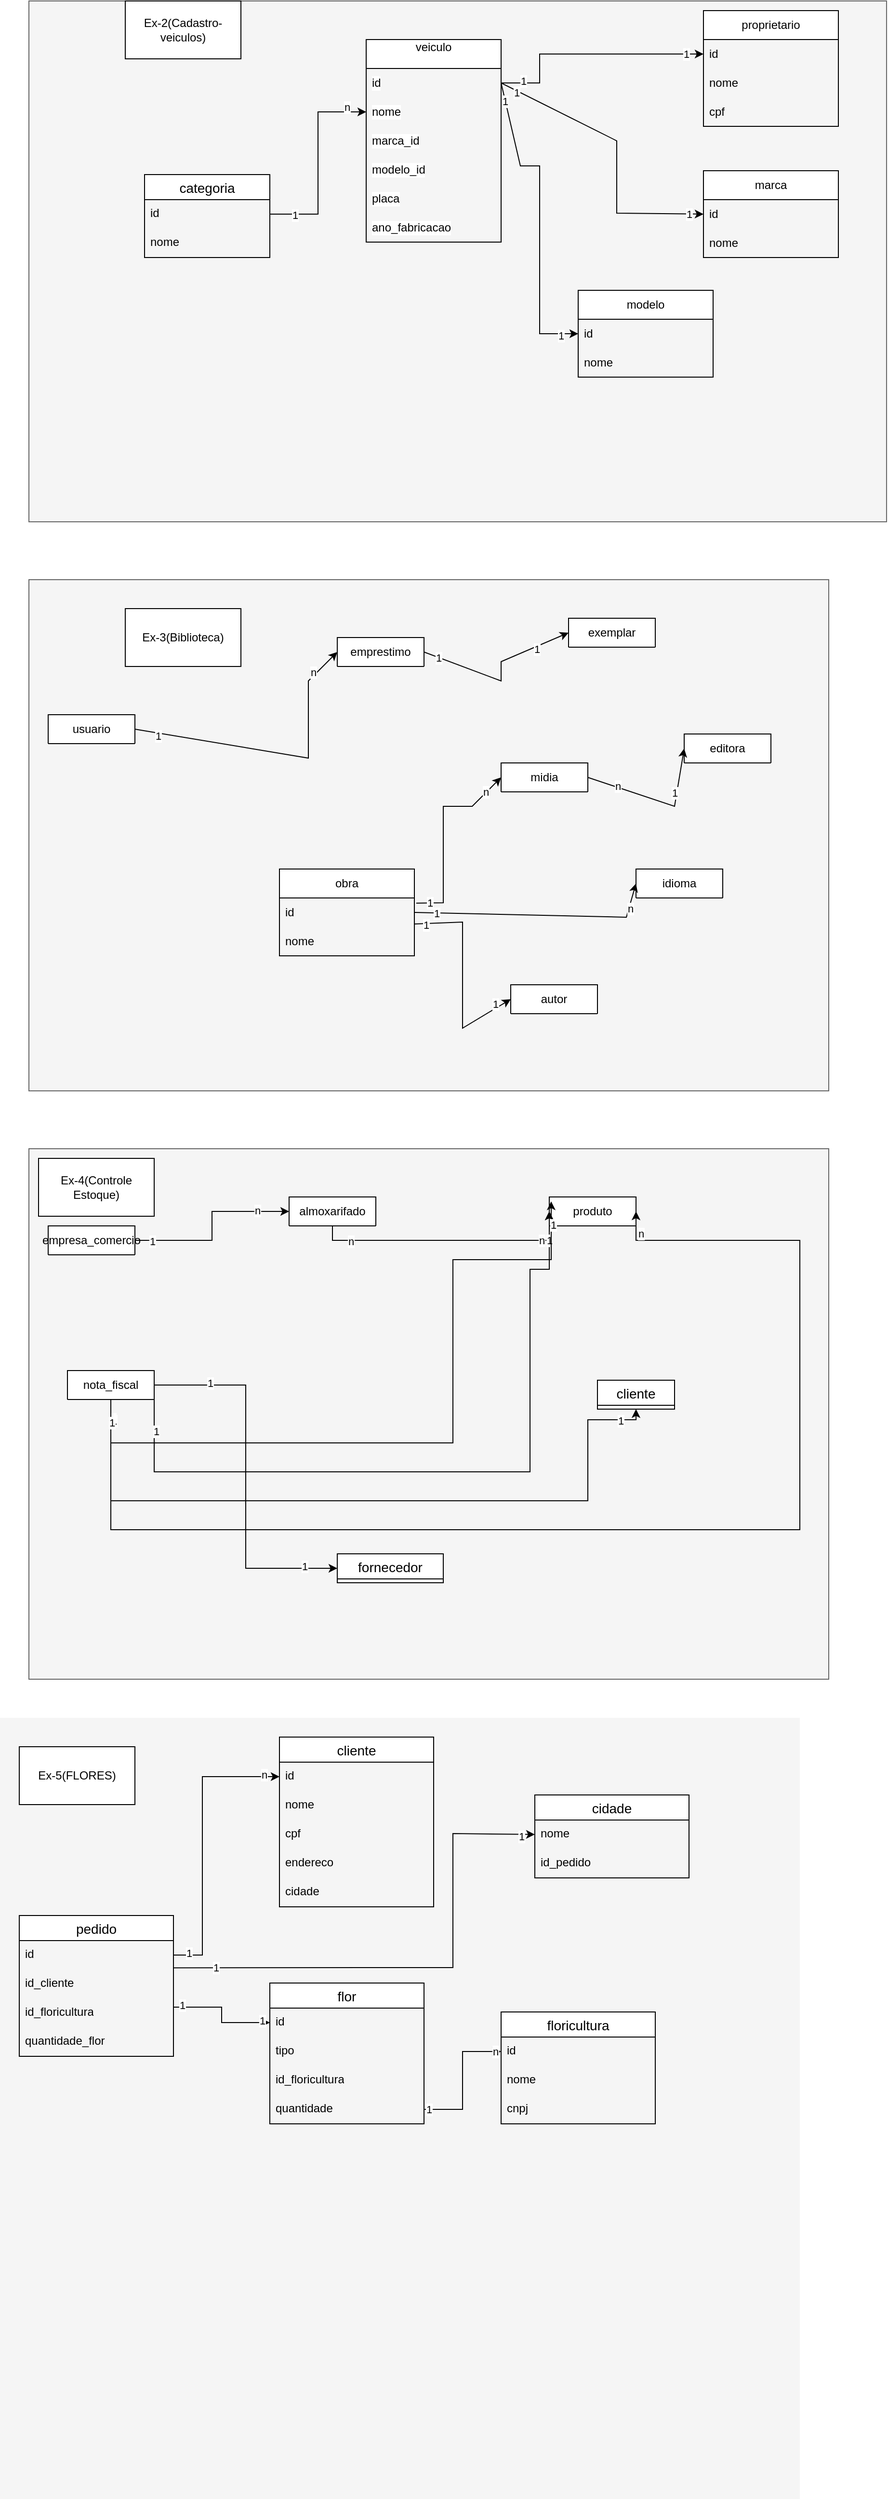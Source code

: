 <mxfile version="27.0.1">
  <diagram name="Página-1" id="_lAP68Dz9iwcbvkHMy-g">
    <mxGraphModel dx="1428" dy="556" grid="1" gridSize="10" guides="1" tooltips="1" connect="1" arrows="1" fold="1" page="0" pageScale="1" pageWidth="827" pageHeight="1169" math="0" shadow="0">
      <root>
        <mxCell id="0" />
        <mxCell id="1" parent="0" />
        <mxCell id="G7Bpa-2UbpX63X4hn4ga-27" value="" style="rounded=0;whiteSpace=wrap;html=1;fillColor=#f5f5f5;strokeColor=#666666;fontColor=#333333;" parent="1" vertex="1">
          <mxGeometry x="-50" y="620" width="830" height="530" as="geometry" />
        </mxCell>
        <mxCell id="G7Bpa-2UbpX63X4hn4ga-25" value="" style="rounded=0;whiteSpace=wrap;html=1;fillColor=#f5f5f5;strokeColor=#666666;fontColor=#333333;" parent="1" vertex="1">
          <mxGeometry x="-50" y="20" width="890" height="540" as="geometry" />
        </mxCell>
        <mxCell id="IacVwfHOCZXp0VKQCrp--6" value="marca" style="swimlane;fontStyle=0;childLayout=stackLayout;horizontal=1;startSize=30;horizontalStack=0;resizeParent=1;resizeParentMax=0;resizeLast=0;collapsible=1;marginBottom=0;whiteSpace=wrap;html=1;" parent="1" vertex="1">
          <mxGeometry x="650" y="196" width="140" height="90" as="geometry">
            <mxRectangle x="110" y="80" width="80" height="30" as="alternateBounds" />
          </mxGeometry>
        </mxCell>
        <mxCell id="IacVwfHOCZXp0VKQCrp--10" value="id" style="text;strokeColor=none;fillColor=none;align=left;verticalAlign=middle;spacingLeft=4;spacingRight=4;overflow=hidden;points=[[0,0.5],[1,0.5]];portConstraint=eastwest;rotatable=0;whiteSpace=wrap;html=1;" parent="IacVwfHOCZXp0VKQCrp--6" vertex="1">
          <mxGeometry y="30" width="140" height="30" as="geometry" />
        </mxCell>
        <mxCell id="IacVwfHOCZXp0VKQCrp--12" value="nome" style="text;strokeColor=none;fillColor=none;align=left;verticalAlign=middle;spacingLeft=4;spacingRight=4;overflow=hidden;points=[[0,0.5],[1,0.5]];portConstraint=eastwest;rotatable=0;whiteSpace=wrap;html=1;" parent="IacVwfHOCZXp0VKQCrp--6" vertex="1">
          <mxGeometry y="60" width="140" height="30" as="geometry" />
        </mxCell>
        <mxCell id="IacVwfHOCZXp0VKQCrp--13" value="proprietario" style="swimlane;fontStyle=0;childLayout=stackLayout;horizontal=1;startSize=30;horizontalStack=0;resizeParent=1;resizeParentMax=0;resizeLast=0;collapsible=1;marginBottom=0;whiteSpace=wrap;html=1;" parent="1" vertex="1">
          <mxGeometry x="650" y="30" width="140" height="120" as="geometry">
            <mxRectangle x="360" y="50" width="90" height="30" as="alternateBounds" />
          </mxGeometry>
        </mxCell>
        <mxCell id="IacVwfHOCZXp0VKQCrp--14" value="id" style="text;strokeColor=none;fillColor=none;align=left;verticalAlign=middle;spacingLeft=4;spacingRight=4;overflow=hidden;points=[[0,0.5],[1,0.5]];portConstraint=eastwest;rotatable=0;whiteSpace=wrap;html=1;" parent="IacVwfHOCZXp0VKQCrp--13" vertex="1">
          <mxGeometry y="30" width="140" height="30" as="geometry" />
        </mxCell>
        <mxCell id="G7Bpa-2UbpX63X4hn4ga-7" value="nome" style="text;strokeColor=none;fillColor=none;align=left;verticalAlign=middle;spacingLeft=4;spacingRight=4;overflow=hidden;points=[[0,0.5],[1,0.5]];portConstraint=eastwest;rotatable=0;whiteSpace=wrap;html=1;" parent="IacVwfHOCZXp0VKQCrp--13" vertex="1">
          <mxGeometry y="60" width="140" height="30" as="geometry" />
        </mxCell>
        <mxCell id="G7Bpa-2UbpX63X4hn4ga-8" value="cpf" style="text;strokeColor=none;fillColor=none;align=left;verticalAlign=middle;spacingLeft=4;spacingRight=4;overflow=hidden;points=[[0,0.5],[1,0.5]];portConstraint=eastwest;rotatable=0;whiteSpace=wrap;html=1;" parent="IacVwfHOCZXp0VKQCrp--13" vertex="1">
          <mxGeometry y="90" width="140" height="30" as="geometry" />
        </mxCell>
        <mxCell id="IacVwfHOCZXp0VKQCrp--21" value="veiculo&lt;div&gt;&lt;br&gt;&lt;/div&gt;" style="swimlane;fontStyle=0;childLayout=stackLayout;horizontal=1;startSize=30;horizontalStack=0;resizeParent=1;resizeParentMax=0;resizeLast=0;collapsible=1;marginBottom=0;whiteSpace=wrap;html=1;" parent="1" vertex="1">
          <mxGeometry x="300" y="60" width="140" height="210" as="geometry">
            <mxRectangle x="300" y="60" width="70" height="30" as="alternateBounds" />
          </mxGeometry>
        </mxCell>
        <mxCell id="IacVwfHOCZXp0VKQCrp--22" value="id" style="text;strokeColor=none;fillColor=none;align=left;verticalAlign=middle;spacingLeft=4;spacingRight=4;overflow=hidden;points=[[0,0.5],[1,0.5]];portConstraint=eastwest;rotatable=0;whiteSpace=wrap;html=1;labelBackgroundColor=default;" parent="IacVwfHOCZXp0VKQCrp--21" vertex="1">
          <mxGeometry y="30" width="140" height="30" as="geometry" />
        </mxCell>
        <mxCell id="G7Bpa-2UbpX63X4hn4ga-4" value="nome" style="text;strokeColor=none;fillColor=none;align=left;verticalAlign=middle;spacingLeft=4;spacingRight=4;overflow=hidden;points=[[0,0.5],[1,0.5]];portConstraint=eastwest;rotatable=0;whiteSpace=wrap;html=1;labelBackgroundColor=default;" parent="IacVwfHOCZXp0VKQCrp--21" vertex="1">
          <mxGeometry y="60" width="140" height="30" as="geometry" />
        </mxCell>
        <mxCell id="G7Bpa-2UbpX63X4hn4ga-5" value="marca_id" style="text;strokeColor=none;fillColor=none;align=left;verticalAlign=middle;spacingLeft=4;spacingRight=4;overflow=hidden;points=[[0,0.5],[1,0.5]];portConstraint=eastwest;rotatable=0;whiteSpace=wrap;html=1;labelBackgroundColor=default;" parent="IacVwfHOCZXp0VKQCrp--21" vertex="1">
          <mxGeometry y="90" width="140" height="30" as="geometry" />
        </mxCell>
        <mxCell id="G7Bpa-2UbpX63X4hn4ga-6" value="modelo_id" style="text;strokeColor=none;fillColor=none;align=left;verticalAlign=middle;spacingLeft=4;spacingRight=4;overflow=hidden;points=[[0,0.5],[1,0.5]];portConstraint=eastwest;rotatable=0;whiteSpace=wrap;html=1;labelBackgroundColor=default;" parent="IacVwfHOCZXp0VKQCrp--21" vertex="1">
          <mxGeometry y="120" width="140" height="30" as="geometry" />
        </mxCell>
        <mxCell id="G7Bpa-2UbpX63X4hn4ga-10" value="placa" style="text;strokeColor=none;fillColor=none;align=left;verticalAlign=middle;spacingLeft=4;spacingRight=4;overflow=hidden;points=[[0,0.5],[1,0.5]];portConstraint=eastwest;rotatable=0;whiteSpace=wrap;html=1;labelBackgroundColor=default;" parent="IacVwfHOCZXp0VKQCrp--21" vertex="1">
          <mxGeometry y="150" width="140" height="30" as="geometry" />
        </mxCell>
        <mxCell id="G7Bpa-2UbpX63X4hn4ga-67" value="ano_fabricacao" style="text;strokeColor=none;fillColor=none;align=left;verticalAlign=middle;spacingLeft=4;spacingRight=4;overflow=hidden;points=[[0,0.5],[1,0.5]];portConstraint=eastwest;rotatable=0;whiteSpace=wrap;html=1;labelBackgroundColor=default;" parent="IacVwfHOCZXp0VKQCrp--21" vertex="1">
          <mxGeometry y="180" width="140" height="30" as="geometry" />
        </mxCell>
        <mxCell id="IacVwfHOCZXp0VKQCrp--25" value="modelo" style="swimlane;fontStyle=0;childLayout=stackLayout;horizontal=1;startSize=30;horizontalStack=0;resizeParent=1;resizeParentMax=0;resizeLast=0;collapsible=1;marginBottom=0;whiteSpace=wrap;html=1;" parent="1" vertex="1">
          <mxGeometry x="520" y="320" width="140" height="90" as="geometry">
            <mxRectangle x="240" y="200" width="80" height="30" as="alternateBounds" />
          </mxGeometry>
        </mxCell>
        <mxCell id="IacVwfHOCZXp0VKQCrp--26" value="id" style="text;strokeColor=none;fillColor=none;align=left;verticalAlign=middle;spacingLeft=4;spacingRight=4;overflow=hidden;points=[[0,0.5],[1,0.5]];portConstraint=eastwest;rotatable=0;whiteSpace=wrap;html=1;" parent="IacVwfHOCZXp0VKQCrp--25" vertex="1">
          <mxGeometry y="30" width="140" height="30" as="geometry" />
        </mxCell>
        <mxCell id="G7Bpa-2UbpX63X4hn4ga-17" value="nome" style="text;strokeColor=none;fillColor=none;align=left;verticalAlign=middle;spacingLeft=4;spacingRight=4;overflow=hidden;points=[[0,0.5],[1,0.5]];portConstraint=eastwest;rotatable=0;whiteSpace=wrap;html=1;" parent="IacVwfHOCZXp0VKQCrp--25" vertex="1">
          <mxGeometry y="60" width="140" height="30" as="geometry" />
        </mxCell>
        <mxCell id="IacVwfHOCZXp0VKQCrp--31" value="categoria" style="swimlane;fontStyle=0;childLayout=stackLayout;horizontal=1;startSize=26;horizontalStack=0;resizeParent=1;resizeParentMax=0;resizeLast=0;collapsible=1;marginBottom=0;align=center;fontSize=14;" parent="1" vertex="1">
          <mxGeometry x="70" y="200" width="130" height="86" as="geometry">
            <mxRectangle x="70" y="200" width="80" height="30" as="alternateBounds" />
          </mxGeometry>
        </mxCell>
        <mxCell id="IacVwfHOCZXp0VKQCrp--32" value="id" style="text;strokeColor=none;fillColor=none;spacingLeft=4;spacingRight=4;overflow=hidden;rotatable=0;points=[[0,0.5],[1,0.5]];portConstraint=eastwest;fontSize=12;whiteSpace=wrap;html=1;" parent="IacVwfHOCZXp0VKQCrp--31" vertex="1">
          <mxGeometry y="26" width="130" height="30" as="geometry" />
        </mxCell>
        <mxCell id="G7Bpa-2UbpX63X4hn4ga-19" value="nome" style="text;strokeColor=none;fillColor=none;spacingLeft=4;spacingRight=4;overflow=hidden;rotatable=0;points=[[0,0.5],[1,0.5]];portConstraint=eastwest;fontSize=12;whiteSpace=wrap;html=1;" parent="IacVwfHOCZXp0VKQCrp--31" vertex="1">
          <mxGeometry y="56" width="130" height="30" as="geometry" />
        </mxCell>
        <mxCell id="G7Bpa-2UbpX63X4hn4ga-9" style="edgeStyle=none;rounded=0;orthogonalLoop=1;jettySize=auto;html=1;exitX=1;exitY=0.5;exitDx=0;exitDy=0;entryX=0;entryY=0.5;entryDx=0;entryDy=0;" parent="1" source="IacVwfHOCZXp0VKQCrp--22" target="IacVwfHOCZXp0VKQCrp--14" edge="1">
          <mxGeometry relative="1" as="geometry">
            <Array as="points">
              <mxPoint x="480" y="105" />
              <mxPoint x="480" y="75" />
            </Array>
          </mxGeometry>
        </mxCell>
        <mxCell id="G7Bpa-2UbpX63X4hn4ga-11" value="1" style="edgeLabel;html=1;align=center;verticalAlign=middle;resizable=0;points=[];" parent="G7Bpa-2UbpX63X4hn4ga-9" vertex="1" connectable="0">
          <mxGeometry x="-0.81" y="2" relative="1" as="geometry">
            <mxPoint as="offset" />
          </mxGeometry>
        </mxCell>
        <mxCell id="G7Bpa-2UbpX63X4hn4ga-12" value="1" style="edgeLabel;html=1;align=center;verticalAlign=middle;resizable=0;points=[];" parent="G7Bpa-2UbpX63X4hn4ga-9" vertex="1" connectable="0">
          <mxGeometry x="0.85" relative="1" as="geometry">
            <mxPoint as="offset" />
          </mxGeometry>
        </mxCell>
        <mxCell id="G7Bpa-2UbpX63X4hn4ga-13" style="edgeStyle=none;rounded=0;orthogonalLoop=1;jettySize=auto;html=1;entryX=0;entryY=0.5;entryDx=0;entryDy=0;exitX=1;exitY=0.5;exitDx=0;exitDy=0;" parent="1" target="IacVwfHOCZXp0VKQCrp--26" edge="1" source="IacVwfHOCZXp0VKQCrp--22">
          <mxGeometry relative="1" as="geometry">
            <mxPoint x="440" y="191" as="sourcePoint" />
            <mxPoint x="503.64" y="370" as="targetPoint" />
            <Array as="points">
              <mxPoint x="460" y="191" />
              <mxPoint x="480" y="191" />
              <mxPoint x="480" y="365" />
            </Array>
          </mxGeometry>
        </mxCell>
        <mxCell id="G7Bpa-2UbpX63X4hn4ga-14" value="1" style="edgeLabel;html=1;align=center;verticalAlign=middle;resizable=0;points=[];" parent="G7Bpa-2UbpX63X4hn4ga-13" vertex="1" connectable="0">
          <mxGeometry x="-0.883" y="-1" relative="1" as="geometry">
            <mxPoint as="offset" />
          </mxGeometry>
        </mxCell>
        <mxCell id="G7Bpa-2UbpX63X4hn4ga-15" value="1" style="edgeLabel;html=1;align=center;verticalAlign=middle;resizable=0;points=[];" parent="G7Bpa-2UbpX63X4hn4ga-13" vertex="1" connectable="0">
          <mxGeometry x="0.888" y="-2" relative="1" as="geometry">
            <mxPoint as="offset" />
          </mxGeometry>
        </mxCell>
        <mxCell id="G7Bpa-2UbpX63X4hn4ga-18" style="edgeStyle=none;rounded=0;orthogonalLoop=1;jettySize=auto;html=1;entryX=0;entryY=0.5;entryDx=0;entryDy=0;exitX=1;exitY=0.5;exitDx=0;exitDy=0;" parent="1" target="IacVwfHOCZXp0VKQCrp--10" edge="1" source="IacVwfHOCZXp0VKQCrp--22">
          <mxGeometry relative="1" as="geometry">
            <mxPoint x="440" y="165" as="sourcePoint" />
            <mxPoint x="730" y="315" as="targetPoint" />
            <Array as="points">
              <mxPoint x="560" y="165" />
              <mxPoint x="560" y="240" />
            </Array>
          </mxGeometry>
        </mxCell>
        <mxCell id="h-aRL1PdhSvuxkFvsWRz-71" value="1" style="edgeLabel;html=1;align=center;verticalAlign=middle;resizable=0;points=[];" vertex="1" connectable="0" parent="G7Bpa-2UbpX63X4hn4ga-18">
          <mxGeometry x="-0.87" y="-1" relative="1" as="geometry">
            <mxPoint x="-1" as="offset" />
          </mxGeometry>
        </mxCell>
        <mxCell id="h-aRL1PdhSvuxkFvsWRz-72" value="1" style="edgeLabel;html=1;align=center;verticalAlign=middle;resizable=0;points=[];" vertex="1" connectable="0" parent="G7Bpa-2UbpX63X4hn4ga-18">
          <mxGeometry x="0.898" relative="1" as="geometry">
            <mxPoint as="offset" />
          </mxGeometry>
        </mxCell>
        <mxCell id="G7Bpa-2UbpX63X4hn4ga-20" style="edgeStyle=none;rounded=0;orthogonalLoop=1;jettySize=auto;html=1;entryX=0;entryY=0.5;entryDx=0;entryDy=0;exitX=1;exitY=0.5;exitDx=0;exitDy=0;" parent="1" source="IacVwfHOCZXp0VKQCrp--32" target="G7Bpa-2UbpX63X4hn4ga-4" edge="1">
          <mxGeometry relative="1" as="geometry">
            <Array as="points">
              <mxPoint x="250" y="241" />
              <mxPoint x="250" y="135" />
            </Array>
          </mxGeometry>
        </mxCell>
        <mxCell id="G7Bpa-2UbpX63X4hn4ga-66" value="1" style="edgeLabel;html=1;align=center;verticalAlign=middle;resizable=0;points=[];" parent="G7Bpa-2UbpX63X4hn4ga-20" vertex="1" connectable="0">
          <mxGeometry x="-0.753" y="-1" relative="1" as="geometry">
            <mxPoint as="offset" />
          </mxGeometry>
        </mxCell>
        <mxCell id="G7Bpa-2UbpX63X4hn4ga-68" value="n" style="edgeLabel;html=1;align=center;verticalAlign=middle;resizable=0;points=[];" parent="G7Bpa-2UbpX63X4hn4ga-20" vertex="1" connectable="0">
          <mxGeometry x="0.795" y="5" relative="1" as="geometry">
            <mxPoint x="1" as="offset" />
          </mxGeometry>
        </mxCell>
        <mxCell id="G7Bpa-2UbpX63X4hn4ga-26" value="Ex-2(Cadastro-veiculos)" style="rounded=0;whiteSpace=wrap;html=1;" parent="1" vertex="1">
          <mxGeometry x="50" y="20" width="120" height="60" as="geometry" />
        </mxCell>
        <mxCell id="G7Bpa-2UbpX63X4hn4ga-28" value="Ex-3(Biblioteca)" style="rounded=0;whiteSpace=wrap;html=1;" parent="1" vertex="1">
          <mxGeometry x="50" y="650" width="120" height="60" as="geometry" />
        </mxCell>
        <mxCell id="G7Bpa-2UbpX63X4hn4ga-29" value="usuario" style="swimlane;fontStyle=0;childLayout=stackLayout;horizontal=1;startSize=30;horizontalStack=0;resizeParent=1;resizeParentMax=0;resizeLast=0;collapsible=1;marginBottom=0;whiteSpace=wrap;html=1;" parent="1" vertex="1" collapsed="1">
          <mxGeometry x="-30" y="760" width="90" height="30" as="geometry">
            <mxRectangle x="-30" y="760" width="250" height="150" as="alternateBounds" />
          </mxGeometry>
        </mxCell>
        <mxCell id="G7Bpa-2UbpX63X4hn4ga-30" value="id" style="text;strokeColor=none;fillColor=none;align=left;verticalAlign=middle;spacingLeft=4;spacingRight=4;overflow=hidden;points=[[0,0.5],[1,0.5]];portConstraint=eastwest;rotatable=0;whiteSpace=wrap;html=1;" parent="G7Bpa-2UbpX63X4hn4ga-29" vertex="1">
          <mxGeometry y="30" width="250" height="30" as="geometry" />
        </mxCell>
        <mxCell id="G7Bpa-2UbpX63X4hn4ga-58" value="nome" style="text;strokeColor=none;fillColor=none;align=left;verticalAlign=middle;spacingLeft=4;spacingRight=4;overflow=hidden;points=[[0,0.5],[1,0.5]];portConstraint=eastwest;rotatable=0;whiteSpace=wrap;html=1;" parent="G7Bpa-2UbpX63X4hn4ga-29" vertex="1">
          <mxGeometry y="60" width="250" height="30" as="geometry" />
        </mxCell>
        <mxCell id="VjDglddzhyZa91ICOikW-72" value="curso" style="text;strokeColor=none;fillColor=none;align=left;verticalAlign=middle;spacingLeft=4;spacingRight=4;overflow=hidden;points=[[0,0.5],[1,0.5]];portConstraint=eastwest;rotatable=0;whiteSpace=wrap;html=1;" parent="G7Bpa-2UbpX63X4hn4ga-29" vertex="1">
          <mxGeometry y="90" width="250" height="30" as="geometry" />
        </mxCell>
        <mxCell id="VjDglddzhyZa91ICOikW-104" value="tipo(string) =professor,aluno,funcionario" style="text;strokeColor=none;fillColor=none;align=left;verticalAlign=middle;spacingLeft=4;spacingRight=4;overflow=hidden;points=[[0,0.5],[1,0.5]];portConstraint=eastwest;rotatable=0;whiteSpace=wrap;html=1;" parent="G7Bpa-2UbpX63X4hn4ga-29" vertex="1">
          <mxGeometry y="120" width="250" height="30" as="geometry" />
        </mxCell>
        <mxCell id="G7Bpa-2UbpX63X4hn4ga-31" value="obra" style="swimlane;fontStyle=0;childLayout=stackLayout;horizontal=1;startSize=30;horizontalStack=0;resizeParent=1;resizeParentMax=0;resizeLast=0;collapsible=1;marginBottom=0;whiteSpace=wrap;html=1;" parent="1" vertex="1">
          <mxGeometry x="210" y="920" width="140" height="90" as="geometry">
            <mxRectangle x="210" y="920" width="90" height="30" as="alternateBounds" />
          </mxGeometry>
        </mxCell>
        <mxCell id="G7Bpa-2UbpX63X4hn4ga-32" value="id" style="text;strokeColor=none;fillColor=none;align=left;verticalAlign=middle;spacingLeft=4;spacingRight=4;overflow=hidden;points=[[0,0.5],[1,0.5]];portConstraint=eastwest;rotatable=0;whiteSpace=wrap;html=1;" parent="G7Bpa-2UbpX63X4hn4ga-31" vertex="1">
          <mxGeometry y="30" width="140" height="30" as="geometry" />
        </mxCell>
        <mxCell id="G7Bpa-2UbpX63X4hn4ga-59" value="nome" style="text;strokeColor=none;fillColor=none;align=left;verticalAlign=middle;spacingLeft=4;spacingRight=4;overflow=hidden;points=[[0,0.5],[1,0.5]];portConstraint=eastwest;rotatable=0;whiteSpace=wrap;html=1;" parent="G7Bpa-2UbpX63X4hn4ga-31" vertex="1">
          <mxGeometry y="60" width="140" height="30" as="geometry" />
        </mxCell>
        <mxCell id="G7Bpa-2UbpX63X4hn4ga-34" value="idioma" style="swimlane;fontStyle=0;childLayout=stackLayout;horizontal=1;startSize=30;horizontalStack=0;resizeParent=1;resizeParentMax=0;resizeLast=0;collapsible=1;marginBottom=0;whiteSpace=wrap;html=1;" parent="1" vertex="1" collapsed="1">
          <mxGeometry x="580" y="920" width="90" height="30" as="geometry">
            <mxRectangle x="580" y="920" width="140" height="90" as="alternateBounds" />
          </mxGeometry>
        </mxCell>
        <mxCell id="G7Bpa-2UbpX63X4hn4ga-35" value="id" style="text;strokeColor=none;fillColor=none;align=left;verticalAlign=middle;spacingLeft=4;spacingRight=4;overflow=hidden;points=[[0,0.5],[1,0.5]];portConstraint=eastwest;rotatable=0;whiteSpace=wrap;html=1;" parent="G7Bpa-2UbpX63X4hn4ga-34" vertex="1">
          <mxGeometry y="30" width="140" height="30" as="geometry" />
        </mxCell>
        <mxCell id="G7Bpa-2UbpX63X4hn4ga-61" value="nome" style="text;strokeColor=none;fillColor=none;align=left;verticalAlign=middle;spacingLeft=4;spacingRight=4;overflow=hidden;points=[[0,0.5],[1,0.5]];portConstraint=eastwest;rotatable=0;whiteSpace=wrap;html=1;" parent="G7Bpa-2UbpX63X4hn4ga-34" vertex="1">
          <mxGeometry y="60" width="140" height="30" as="geometry" />
        </mxCell>
        <mxCell id="G7Bpa-2UbpX63X4hn4ga-36" value="midia" style="swimlane;fontStyle=0;childLayout=stackLayout;horizontal=1;startSize=30;horizontalStack=0;resizeParent=1;resizeParentMax=0;resizeLast=0;collapsible=1;marginBottom=0;whiteSpace=wrap;html=1;" parent="1" vertex="1" collapsed="1">
          <mxGeometry x="440" y="810" width="90" height="30" as="geometry">
            <mxRectangle x="440" y="810" width="140" height="60" as="alternateBounds" />
          </mxGeometry>
        </mxCell>
        <mxCell id="G7Bpa-2UbpX63X4hn4ga-37" value="id" style="text;strokeColor=none;fillColor=none;align=left;verticalAlign=middle;spacingLeft=4;spacingRight=4;overflow=hidden;points=[[0,0.5],[1,0.5]];portConstraint=eastwest;rotatable=0;whiteSpace=wrap;html=1;" parent="G7Bpa-2UbpX63X4hn4ga-36" vertex="1">
          <mxGeometry y="30" width="140" height="30" as="geometry" />
        </mxCell>
        <mxCell id="G7Bpa-2UbpX63X4hn4ga-38" value="autor" style="swimlane;fontStyle=0;childLayout=stackLayout;horizontal=1;startSize=30;horizontalStack=0;resizeParent=1;resizeParentMax=0;resizeLast=0;collapsible=1;marginBottom=0;whiteSpace=wrap;html=1;" parent="1" vertex="1" collapsed="1">
          <mxGeometry x="450" y="1040" width="90" height="30" as="geometry">
            <mxRectangle x="450" y="1040" width="140" height="90" as="alternateBounds" />
          </mxGeometry>
        </mxCell>
        <mxCell id="G7Bpa-2UbpX63X4hn4ga-39" value="id" style="text;strokeColor=none;fillColor=none;align=left;verticalAlign=middle;spacingLeft=4;spacingRight=4;overflow=hidden;points=[[0,0.5],[1,0.5]];portConstraint=eastwest;rotatable=0;whiteSpace=wrap;html=1;" parent="G7Bpa-2UbpX63X4hn4ga-38" vertex="1">
          <mxGeometry y="30" width="140" height="30" as="geometry" />
        </mxCell>
        <mxCell id="G7Bpa-2UbpX63X4hn4ga-60" value="nome" style="text;strokeColor=none;fillColor=none;align=left;verticalAlign=middle;spacingLeft=4;spacingRight=4;overflow=hidden;points=[[0,0.5],[1,0.5]];portConstraint=eastwest;rotatable=0;whiteSpace=wrap;html=1;" parent="G7Bpa-2UbpX63X4hn4ga-38" vertex="1">
          <mxGeometry y="60" width="140" height="30" as="geometry" />
        </mxCell>
        <mxCell id="G7Bpa-2UbpX63X4hn4ga-40" value="editora" style="swimlane;fontStyle=0;childLayout=stackLayout;horizontal=1;startSize=30;horizontalStack=0;resizeParent=1;resizeParentMax=0;resizeLast=0;collapsible=1;marginBottom=0;whiteSpace=wrap;html=1;" parent="1" vertex="1" collapsed="1">
          <mxGeometry x="630" y="780" width="90" height="30" as="geometry">
            <mxRectangle x="630" y="780" width="140" height="90" as="alternateBounds" />
          </mxGeometry>
        </mxCell>
        <mxCell id="G7Bpa-2UbpX63X4hn4ga-41" value="id" style="text;strokeColor=none;fillColor=none;align=left;verticalAlign=middle;spacingLeft=4;spacingRight=4;overflow=hidden;points=[[0,0.5],[1,0.5]];portConstraint=eastwest;rotatable=0;whiteSpace=wrap;html=1;" parent="G7Bpa-2UbpX63X4hn4ga-40" vertex="1">
          <mxGeometry y="30" width="140" height="30" as="geometry" />
        </mxCell>
        <mxCell id="G7Bpa-2UbpX63X4hn4ga-62" value="nome" style="text;strokeColor=none;fillColor=none;align=left;verticalAlign=middle;spacingLeft=4;spacingRight=4;overflow=hidden;points=[[0,0.5],[1,0.5]];portConstraint=eastwest;rotatable=0;whiteSpace=wrap;html=1;" parent="G7Bpa-2UbpX63X4hn4ga-40" vertex="1">
          <mxGeometry y="60" width="140" height="30" as="geometry" />
        </mxCell>
        <mxCell id="G7Bpa-2UbpX63X4hn4ga-42" value="exemplar" style="swimlane;fontStyle=0;childLayout=stackLayout;horizontal=1;startSize=30;horizontalStack=0;resizeParent=1;resizeParentMax=0;resizeLast=0;collapsible=1;marginBottom=0;whiteSpace=wrap;html=1;" parent="1" vertex="1" collapsed="1">
          <mxGeometry x="510" y="660" width="90" height="30" as="geometry">
            <mxRectangle x="510" y="660" width="140" height="90" as="alternateBounds" />
          </mxGeometry>
        </mxCell>
        <mxCell id="G7Bpa-2UbpX63X4hn4ga-43" value="id" style="text;strokeColor=none;fillColor=none;align=left;verticalAlign=middle;spacingLeft=4;spacingRight=4;overflow=hidden;points=[[0,0.5],[1,0.5]];portConstraint=eastwest;rotatable=0;whiteSpace=wrap;html=1;" parent="G7Bpa-2UbpX63X4hn4ga-42" vertex="1">
          <mxGeometry y="30" width="140" height="30" as="geometry" />
        </mxCell>
        <mxCell id="G7Bpa-2UbpX63X4hn4ga-56" value="nome" style="text;strokeColor=none;fillColor=none;align=left;verticalAlign=middle;spacingLeft=4;spacingRight=4;overflow=hidden;points=[[0,0.5],[1,0.5]];portConstraint=eastwest;rotatable=0;whiteSpace=wrap;html=1;" parent="G7Bpa-2UbpX63X4hn4ga-42" vertex="1">
          <mxGeometry y="60" width="140" height="30" as="geometry" />
        </mxCell>
        <mxCell id="G7Bpa-2UbpX63X4hn4ga-44" value="emprestimo" style="swimlane;fontStyle=0;childLayout=stackLayout;horizontal=1;startSize=30;horizontalStack=0;resizeParent=1;resizeParentMax=0;resizeLast=0;collapsible=1;marginBottom=0;whiteSpace=wrap;html=1;" parent="1" vertex="1" collapsed="1">
          <mxGeometry x="270" y="680" width="90" height="30" as="geometry">
            <mxRectangle x="270" y="680" width="140" height="90" as="alternateBounds" />
          </mxGeometry>
        </mxCell>
        <mxCell id="G7Bpa-2UbpX63X4hn4ga-45" value="id" style="text;strokeColor=none;fillColor=none;align=left;verticalAlign=middle;spacingLeft=4;spacingRight=4;overflow=hidden;points=[[0,0.5],[1,0.5]];portConstraint=eastwest;rotatable=0;whiteSpace=wrap;html=1;" parent="G7Bpa-2UbpX63X4hn4ga-44" vertex="1">
          <mxGeometry y="30" width="140" height="30" as="geometry" />
        </mxCell>
        <mxCell id="G7Bpa-2UbpX63X4hn4ga-57" value="nome" style="text;strokeColor=none;fillColor=none;align=left;verticalAlign=middle;spacingLeft=4;spacingRight=4;overflow=hidden;points=[[0,0.5],[1,0.5]];portConstraint=eastwest;rotatable=0;whiteSpace=wrap;html=1;" parent="G7Bpa-2UbpX63X4hn4ga-44" vertex="1">
          <mxGeometry y="60" width="140" height="30" as="geometry" />
        </mxCell>
        <mxCell id="G7Bpa-2UbpX63X4hn4ga-46" value="" style="edgeStyle=none;rounded=0;orthogonalLoop=1;jettySize=auto;html=1;entryX=0;entryY=0.5;entryDx=0;entryDy=0;exitX=1.014;exitY=0.18;exitDx=0;exitDy=0;exitPerimeter=0;" parent="1" source="G7Bpa-2UbpX63X4hn4ga-32" target="G7Bpa-2UbpX63X4hn4ga-37" edge="1">
          <mxGeometry relative="1" as="geometry">
            <Array as="points">
              <mxPoint x="380" y="955" />
              <mxPoint x="380" y="910" />
              <mxPoint x="380" y="855" />
              <mxPoint x="410" y="855" />
            </Array>
          </mxGeometry>
        </mxCell>
        <mxCell id="VjDglddzhyZa91ICOikW-44" value="1" style="edgeLabel;html=1;align=center;verticalAlign=middle;resizable=0;points=[];" parent="G7Bpa-2UbpX63X4hn4ga-46" vertex="1" connectable="0">
          <mxGeometry x="-0.863" relative="1" as="geometry">
            <mxPoint as="offset" />
          </mxGeometry>
        </mxCell>
        <mxCell id="VjDglddzhyZa91ICOikW-45" value="n" style="edgeLabel;html=1;align=center;verticalAlign=middle;resizable=0;points=[];" parent="G7Bpa-2UbpX63X4hn4ga-46" vertex="1" connectable="0">
          <mxGeometry x="0.788" y="1" relative="1" as="geometry">
            <mxPoint as="offset" />
          </mxGeometry>
        </mxCell>
        <mxCell id="G7Bpa-2UbpX63X4hn4ga-50" style="edgeStyle=none;rounded=0;orthogonalLoop=1;jettySize=auto;html=1;entryX=0;entryY=0.5;entryDx=0;entryDy=0;exitX=1;exitY=0.5;exitDx=0;exitDy=0;" parent="1" source="G7Bpa-2UbpX63X4hn4ga-30" target="G7Bpa-2UbpX63X4hn4ga-45" edge="1">
          <mxGeometry relative="1" as="geometry">
            <Array as="points">
              <mxPoint x="240" y="805" />
              <mxPoint x="240" y="725" />
            </Array>
          </mxGeometry>
        </mxCell>
        <mxCell id="VjDglddzhyZa91ICOikW-40" value="1" style="edgeLabel;html=1;align=center;verticalAlign=middle;resizable=0;points=[];" parent="G7Bpa-2UbpX63X4hn4ga-50" vertex="1" connectable="0">
          <mxGeometry x="-0.835" y="-3" relative="1" as="geometry">
            <mxPoint as="offset" />
          </mxGeometry>
        </mxCell>
        <mxCell id="VjDglddzhyZa91ICOikW-41" value="n" style="edgeLabel;html=1;align=center;verticalAlign=middle;resizable=0;points=[];" parent="G7Bpa-2UbpX63X4hn4ga-50" vertex="1" connectable="0">
          <mxGeometry x="0.789" y="3" relative="1" as="geometry">
            <mxPoint as="offset" />
          </mxGeometry>
        </mxCell>
        <mxCell id="G7Bpa-2UbpX63X4hn4ga-51" style="edgeStyle=none;rounded=0;orthogonalLoop=1;jettySize=auto;html=1;entryX=0;entryY=0.5;entryDx=0;entryDy=0;exitX=1;exitY=0.5;exitDx=0;exitDy=0;" parent="1" source="G7Bpa-2UbpX63X4hn4ga-45" target="G7Bpa-2UbpX63X4hn4ga-43" edge="1">
          <mxGeometry relative="1" as="geometry">
            <Array as="points">
              <mxPoint x="440" y="725" />
              <mxPoint x="440" y="705" />
            </Array>
          </mxGeometry>
        </mxCell>
        <mxCell id="VjDglddzhyZa91ICOikW-42" value="1" style="edgeLabel;html=1;align=center;verticalAlign=middle;resizable=0;points=[];" parent="G7Bpa-2UbpX63X4hn4ga-51" vertex="1" connectable="0">
          <mxGeometry x="0.589" y="-2" relative="1" as="geometry">
            <mxPoint as="offset" />
          </mxGeometry>
        </mxCell>
        <mxCell id="VjDglddzhyZa91ICOikW-43" value="1" style="edgeLabel;html=1;align=center;verticalAlign=middle;resizable=0;points=[];" parent="G7Bpa-2UbpX63X4hn4ga-51" vertex="1" connectable="0">
          <mxGeometry x="-0.823" relative="1" as="geometry">
            <mxPoint as="offset" />
          </mxGeometry>
        </mxCell>
        <mxCell id="G7Bpa-2UbpX63X4hn4ga-52" style="edgeStyle=none;rounded=0;orthogonalLoop=1;jettySize=auto;html=1;entryX=0;entryY=0.5;entryDx=0;entryDy=0;exitX=1;exitY=0.5;exitDx=0;exitDy=0;" parent="1" source="G7Bpa-2UbpX63X4hn4ga-37" target="G7Bpa-2UbpX63X4hn4ga-41" edge="1">
          <mxGeometry relative="1" as="geometry">
            <Array as="points">
              <mxPoint x="620" y="855" />
            </Array>
          </mxGeometry>
        </mxCell>
        <mxCell id="VjDglddzhyZa91ICOikW-46" value="1" style="edgeLabel;html=1;align=center;verticalAlign=middle;resizable=0;points=[];" parent="G7Bpa-2UbpX63X4hn4ga-52" vertex="1" connectable="0">
          <mxGeometry x="0.391" y="2" relative="1" as="geometry">
            <mxPoint x="-1" as="offset" />
          </mxGeometry>
        </mxCell>
        <mxCell id="VjDglddzhyZa91ICOikW-47" value="n" style="edgeLabel;html=1;align=center;verticalAlign=middle;resizable=0;points=[];" parent="G7Bpa-2UbpX63X4hn4ga-52" vertex="1" connectable="0">
          <mxGeometry x="-0.574" y="2" relative="1" as="geometry">
            <mxPoint x="-1" as="offset" />
          </mxGeometry>
        </mxCell>
        <mxCell id="G7Bpa-2UbpX63X4hn4ga-53" style="edgeStyle=none;rounded=0;orthogonalLoop=1;jettySize=auto;html=1;entryX=0;entryY=0.5;entryDx=0;entryDy=0;exitX=0.999;exitY=0.9;exitDx=0;exitDy=0;exitPerimeter=0;" parent="1" source="G7Bpa-2UbpX63X4hn4ga-32" target="G7Bpa-2UbpX63X4hn4ga-39" edge="1">
          <mxGeometry relative="1" as="geometry">
            <mxPoint x="299" y="975" as="sourcePoint" />
            <Array as="points">
              <mxPoint x="400" y="975" />
              <mxPoint x="400" y="1085" />
            </Array>
          </mxGeometry>
        </mxCell>
        <mxCell id="VjDglddzhyZa91ICOikW-50" value="1" style="edgeLabel;html=1;align=center;verticalAlign=middle;resizable=0;points=[];" parent="G7Bpa-2UbpX63X4hn4ga-53" vertex="1" connectable="0">
          <mxGeometry x="-0.895" y="-1" relative="1" as="geometry">
            <mxPoint as="offset" />
          </mxGeometry>
        </mxCell>
        <mxCell id="VjDglddzhyZa91ICOikW-51" value="1" style="edgeLabel;html=1;align=center;verticalAlign=middle;resizable=0;points=[];" parent="G7Bpa-2UbpX63X4hn4ga-53" vertex="1" connectable="0">
          <mxGeometry x="0.847" y="4" relative="1" as="geometry">
            <mxPoint as="offset" />
          </mxGeometry>
        </mxCell>
        <mxCell id="G7Bpa-2UbpX63X4hn4ga-54" style="edgeStyle=none;rounded=0;orthogonalLoop=1;jettySize=auto;html=1;entryX=0;entryY=0.5;entryDx=0;entryDy=0;exitX=1;exitY=0.5;exitDx=0;exitDy=0;" parent="1" source="G7Bpa-2UbpX63X4hn4ga-32" target="G7Bpa-2UbpX63X4hn4ga-35" edge="1">
          <mxGeometry relative="1" as="geometry">
            <Array as="points">
              <mxPoint x="570" y="970" />
            </Array>
          </mxGeometry>
        </mxCell>
        <mxCell id="VjDglddzhyZa91ICOikW-48" value="1" style="edgeLabel;html=1;align=center;verticalAlign=middle;resizable=0;points=[];" parent="G7Bpa-2UbpX63X4hn4ga-54" vertex="1" connectable="0">
          <mxGeometry x="-0.811" y="-1" relative="1" as="geometry">
            <mxPoint x="-1" y="-1" as="offset" />
          </mxGeometry>
        </mxCell>
        <mxCell id="VjDglddzhyZa91ICOikW-49" value="n" style="edgeLabel;html=1;align=center;verticalAlign=middle;resizable=0;points=[];" parent="G7Bpa-2UbpX63X4hn4ga-54" vertex="1" connectable="0">
          <mxGeometry x="0.795" y="-1" relative="1" as="geometry">
            <mxPoint as="offset" />
          </mxGeometry>
        </mxCell>
        <mxCell id="VjDglddzhyZa91ICOikW-5" value="" style="rounded=0;whiteSpace=wrap;html=1;fillColor=#f5f5f5;strokeColor=#666666;fontColor=#333333;" parent="1" vertex="1">
          <mxGeometry x="-50" y="1210" width="830" height="550" as="geometry" />
        </mxCell>
        <mxCell id="VjDglddzhyZa91ICOikW-6" value="Ex-4(Controle Estoque)" style="rounded=0;whiteSpace=wrap;html=1;" parent="1" vertex="1">
          <mxGeometry x="-40" y="1220" width="120" height="60" as="geometry" />
        </mxCell>
        <mxCell id="VjDglddzhyZa91ICOikW-7" value="empresa_comercio" style="swimlane;fontStyle=0;childLayout=stackLayout;horizontal=1;startSize=30;horizontalStack=0;resizeParent=1;resizeParentMax=0;resizeLast=0;collapsible=1;marginBottom=0;whiteSpace=wrap;html=1;" parent="1" vertex="1" collapsed="1">
          <mxGeometry x="-30" y="1290" width="90" height="30" as="geometry">
            <mxRectangle x="-30" y="1290" width="140" height="120" as="alternateBounds" />
          </mxGeometry>
        </mxCell>
        <mxCell id="VjDglddzhyZa91ICOikW-8" value="id" style="text;strokeColor=none;fillColor=none;align=left;verticalAlign=middle;spacingLeft=4;spacingRight=4;overflow=hidden;points=[[0,0.5],[1,0.5]];portConstraint=eastwest;rotatable=0;whiteSpace=wrap;html=1;" parent="VjDglddzhyZa91ICOikW-7" vertex="1">
          <mxGeometry y="30" width="140" height="30" as="geometry" />
        </mxCell>
        <mxCell id="VjDglddzhyZa91ICOikW-9" value="nome" style="text;strokeColor=none;fillColor=none;align=left;verticalAlign=middle;spacingLeft=4;spacingRight=4;overflow=hidden;points=[[0,0.5],[1,0.5]];portConstraint=eastwest;rotatable=0;whiteSpace=wrap;html=1;" parent="VjDglddzhyZa91ICOikW-7" vertex="1">
          <mxGeometry y="60" width="140" height="30" as="geometry" />
        </mxCell>
        <mxCell id="VjDglddzhyZa91ICOikW-102" value="cnpj" style="text;strokeColor=none;fillColor=none;align=left;verticalAlign=middle;spacingLeft=4;spacingRight=4;overflow=hidden;points=[[0,0.5],[1,0.5]];portConstraint=eastwest;rotatable=0;whiteSpace=wrap;html=1;" parent="VjDglddzhyZa91ICOikW-7" vertex="1">
          <mxGeometry y="90" width="140" height="30" as="geometry" />
        </mxCell>
        <mxCell id="VjDglddzhyZa91ICOikW-10" value="nota_fiscal" style="swimlane;fontStyle=0;childLayout=stackLayout;horizontal=1;startSize=30;horizontalStack=0;resizeParent=1;resizeParentMax=0;resizeLast=0;collapsible=1;marginBottom=0;whiteSpace=wrap;html=1;" parent="1" vertex="1" collapsed="1">
          <mxGeometry x="-10" y="1440" width="90" height="30" as="geometry">
            <mxRectangle x="-10" y="1440" width="140" height="210" as="alternateBounds" />
          </mxGeometry>
        </mxCell>
        <mxCell id="VjDglddzhyZa91ICOikW-11" value="id" style="text;strokeColor=none;fillColor=none;align=left;verticalAlign=middle;spacingLeft=4;spacingRight=4;overflow=hidden;points=[[0,0.5],[1,0.5]];portConstraint=eastwest;rotatable=0;whiteSpace=wrap;html=1;" parent="VjDglddzhyZa91ICOikW-10" vertex="1">
          <mxGeometry y="30" width="140" height="30" as="geometry" />
        </mxCell>
        <mxCell id="VjDglddzhyZa91ICOikW-12" value="entrada" style="text;strokeColor=none;fillColor=none;align=left;verticalAlign=middle;spacingLeft=4;spacingRight=4;overflow=hidden;points=[[0,0.5],[1,0.5]];portConstraint=eastwest;rotatable=0;whiteSpace=wrap;html=1;" parent="VjDglddzhyZa91ICOikW-10" vertex="1">
          <mxGeometry y="60" width="140" height="30" as="geometry" />
        </mxCell>
        <mxCell id="VjDglddzhyZa91ICOikW-73" value="saida" style="text;strokeColor=none;fillColor=none;align=left;verticalAlign=middle;spacingLeft=4;spacingRight=4;overflow=hidden;points=[[0,0.5],[1,0.5]];portConstraint=eastwest;rotatable=0;whiteSpace=wrap;html=1;" parent="VjDglddzhyZa91ICOikW-10" vertex="1">
          <mxGeometry y="90" width="140" height="30" as="geometry" />
        </mxCell>
        <mxCell id="VjDglddzhyZa91ICOikW-74" value="cliente_id" style="text;strokeColor=none;fillColor=none;align=left;verticalAlign=middle;spacingLeft=4;spacingRight=4;overflow=hidden;points=[[0,0.5],[1,0.5]];portConstraint=eastwest;rotatable=0;whiteSpace=wrap;html=1;" parent="VjDglddzhyZa91ICOikW-10" vertex="1">
          <mxGeometry y="120" width="140" height="30" as="geometry" />
        </mxCell>
        <mxCell id="VjDglddzhyZa91ICOikW-75" value="produto_id" style="text;strokeColor=none;fillColor=none;align=left;verticalAlign=middle;spacingLeft=4;spacingRight=4;overflow=hidden;points=[[0,0.5],[1,0.5]];portConstraint=eastwest;rotatable=0;whiteSpace=wrap;html=1;" parent="VjDglddzhyZa91ICOikW-10" vertex="1">
          <mxGeometry y="150" width="140" height="30" as="geometry" />
        </mxCell>
        <mxCell id="VjDglddzhyZa91ICOikW-96" value="fornecedor_id" style="text;strokeColor=none;fillColor=none;align=left;verticalAlign=middle;spacingLeft=4;spacingRight=4;overflow=hidden;points=[[0,0.5],[1,0.5]];portConstraint=eastwest;rotatable=0;whiteSpace=wrap;html=1;" parent="VjDglddzhyZa91ICOikW-10" vertex="1">
          <mxGeometry y="180" width="140" height="30" as="geometry" />
        </mxCell>
        <mxCell id="VjDglddzhyZa91ICOikW-24" value="almoxarifado" style="swimlane;fontStyle=0;childLayout=stackLayout;horizontal=1;startSize=30;horizontalStack=0;resizeParent=1;resizeParentMax=0;resizeLast=0;collapsible=1;marginBottom=0;whiteSpace=wrap;html=1;" parent="1" vertex="1" collapsed="1">
          <mxGeometry x="220" y="1260" width="90" height="30" as="geometry">
            <mxRectangle x="220" y="1260" width="140" height="90" as="alternateBounds" />
          </mxGeometry>
        </mxCell>
        <mxCell id="VjDglddzhyZa91ICOikW-25" value="id" style="text;strokeColor=none;fillColor=none;align=left;verticalAlign=middle;spacingLeft=4;spacingRight=4;overflow=hidden;points=[[0,0.5],[1,0.5]];portConstraint=eastwest;rotatable=0;whiteSpace=wrap;html=1;" parent="VjDglddzhyZa91ICOikW-24" vertex="1">
          <mxGeometry y="30" width="140" height="30" as="geometry" />
        </mxCell>
        <mxCell id="VjDglddzhyZa91ICOikW-26" value="nome" style="text;strokeColor=none;fillColor=none;align=left;verticalAlign=middle;spacingLeft=4;spacingRight=4;overflow=hidden;points=[[0,0.5],[1,0.5]];portConstraint=eastwest;rotatable=0;whiteSpace=wrap;html=1;" parent="VjDglddzhyZa91ICOikW-24" vertex="1">
          <mxGeometry y="60" width="140" height="30" as="geometry" />
        </mxCell>
        <mxCell id="VjDglddzhyZa91ICOikW-27" value="produto" style="swimlane;fontStyle=0;childLayout=stackLayout;horizontal=1;startSize=30;horizontalStack=0;resizeParent=1;resizeParentMax=0;resizeLast=0;collapsible=1;marginBottom=0;whiteSpace=wrap;html=1;" parent="1" vertex="1" collapsed="1">
          <mxGeometry x="490" y="1260" width="90" height="30" as="geometry">
            <mxRectangle x="490" y="1260" width="160" height="120" as="alternateBounds" />
          </mxGeometry>
        </mxCell>
        <mxCell id="VjDglddzhyZa91ICOikW-28" value="id" style="text;strokeColor=none;fillColor=none;align=left;verticalAlign=middle;spacingLeft=4;spacingRight=4;overflow=hidden;points=[[0,0.5],[1,0.5]];portConstraint=eastwest;rotatable=0;whiteSpace=wrap;html=1;" parent="VjDglddzhyZa91ICOikW-27" vertex="1">
          <mxGeometry y="30" width="160" height="30" as="geometry" />
        </mxCell>
        <mxCell id="VjDglddzhyZa91ICOikW-29" value="nome" style="text;strokeColor=none;fillColor=none;align=left;verticalAlign=middle;spacingLeft=4;spacingRight=4;overflow=hidden;points=[[0,0.5],[1,0.5]];portConstraint=eastwest;rotatable=0;whiteSpace=wrap;html=1;" parent="VjDglddzhyZa91ICOikW-27" vertex="1">
          <mxGeometry y="60" width="160" height="30" as="geometry" />
        </mxCell>
        <mxCell id="VjDglddzhyZa91ICOikW-86" value="tipo=disponivel/indisponivel" style="text;strokeColor=none;fillColor=none;align=left;verticalAlign=middle;spacingLeft=4;spacingRight=4;overflow=hidden;points=[[0,0.5],[1,0.5]];portConstraint=eastwest;rotatable=0;whiteSpace=wrap;html=1;" parent="VjDglddzhyZa91ICOikW-27" vertex="1">
          <mxGeometry y="90" width="160" height="30" as="geometry" />
        </mxCell>
        <mxCell id="VjDglddzhyZa91ICOikW-77" style="rounded=0;orthogonalLoop=1;jettySize=auto;html=1;entryX=0;entryY=0.5;entryDx=0;entryDy=0;edgeStyle=orthogonalEdgeStyle;" parent="1" source="VjDglddzhyZa91ICOikW-25" target="VjDglddzhyZa91ICOikW-28" edge="1">
          <mxGeometry relative="1" as="geometry">
            <Array as="points">
              <mxPoint x="400" y="1305" />
              <mxPoint x="400" y="1305" />
            </Array>
          </mxGeometry>
        </mxCell>
        <mxCell id="VjDglddzhyZa91ICOikW-78" value="n" style="edgeLabel;html=1;align=center;verticalAlign=middle;resizable=0;points=[];" parent="VjDglddzhyZa91ICOikW-77" vertex="1" connectable="0">
          <mxGeometry x="-0.748" y="-1" relative="1" as="geometry">
            <mxPoint as="offset" />
          </mxGeometry>
        </mxCell>
        <mxCell id="VjDglddzhyZa91ICOikW-79" value="n" style="edgeLabel;html=1;align=center;verticalAlign=middle;resizable=0;points=[];" parent="VjDglddzhyZa91ICOikW-77" vertex="1" connectable="0">
          <mxGeometry x="0.719" relative="1" as="geometry">
            <mxPoint as="offset" />
          </mxGeometry>
        </mxCell>
        <mxCell id="VjDglddzhyZa91ICOikW-80" style="edgeStyle=orthogonalEdgeStyle;rounded=0;orthogonalLoop=1;jettySize=auto;html=1;entryX=0;entryY=0.5;entryDx=0;entryDy=0;exitX=1;exitY=0.5;exitDx=0;exitDy=0;" parent="1" source="VjDglddzhyZa91ICOikW-73" target="VjDglddzhyZa91ICOikW-29" edge="1">
          <mxGeometry relative="1" as="geometry">
            <mxPoint x="305" y="1560.059" as="sourcePoint" />
            <mxPoint x="485" y="1350" as="targetPoint" />
            <Array as="points">
              <mxPoint x="470" y="1545" />
              <mxPoint x="470" y="1335" />
            </Array>
          </mxGeometry>
        </mxCell>
        <mxCell id="VjDglddzhyZa91ICOikW-81" value="1" style="edgeLabel;html=1;align=center;verticalAlign=middle;resizable=0;points=[];" parent="VjDglddzhyZa91ICOikW-80" vertex="1" connectable="0">
          <mxGeometry x="-0.877" y="1" relative="1" as="geometry">
            <mxPoint x="1" as="offset" />
          </mxGeometry>
        </mxCell>
        <mxCell id="VjDglddzhyZa91ICOikW-83" value="1" style="edgeLabel;html=1;align=center;verticalAlign=middle;resizable=0;points=[];" parent="VjDglddzhyZa91ICOikW-80" vertex="1" connectable="0">
          <mxGeometry x="0.924" relative="1" as="geometry">
            <mxPoint as="offset" />
          </mxGeometry>
        </mxCell>
        <mxCell id="VjDglddzhyZa91ICOikW-84" style="edgeStyle=orthogonalEdgeStyle;rounded=0;orthogonalLoop=1;jettySize=auto;html=1;entryX=0.022;entryY=0.153;entryDx=0;entryDy=0;entryPerimeter=0;" parent="1" source="VjDglddzhyZa91ICOikW-12" target="VjDglddzhyZa91ICOikW-29" edge="1">
          <mxGeometry relative="1" as="geometry">
            <Array as="points">
              <mxPoint x="390" y="1515" />
              <mxPoint x="390" y="1325" />
            </Array>
          </mxGeometry>
        </mxCell>
        <mxCell id="VjDglddzhyZa91ICOikW-112" value="1" style="edgeLabel;html=1;align=center;verticalAlign=middle;resizable=0;points=[];" parent="VjDglddzhyZa91ICOikW-84" vertex="1" connectable="0">
          <mxGeometry x="-0.947" y="1" relative="1" as="geometry">
            <mxPoint x="1" as="offset" />
          </mxGeometry>
        </mxCell>
        <mxCell id="VjDglddzhyZa91ICOikW-113" value="1" style="edgeLabel;html=1;align=center;verticalAlign=middle;resizable=0;points=[];" parent="VjDglddzhyZa91ICOikW-84" vertex="1" connectable="0">
          <mxGeometry x="0.935" y="-2" relative="1" as="geometry">
            <mxPoint as="offset" />
          </mxGeometry>
        </mxCell>
        <mxCell id="VjDglddzhyZa91ICOikW-87" value="fornecedor" style="swimlane;fontStyle=0;childLayout=stackLayout;horizontal=1;startSize=26;horizontalStack=0;resizeParent=1;resizeParentMax=0;resizeLast=0;collapsible=1;marginBottom=0;align=center;fontSize=14;" parent="1" vertex="1" collapsed="1">
          <mxGeometry x="270" y="1630" width="110" height="30" as="geometry">
            <mxRectangle x="270" y="1630" width="160" height="116" as="alternateBounds" />
          </mxGeometry>
        </mxCell>
        <mxCell id="VjDglddzhyZa91ICOikW-88" value="id&lt;span style=&quot;white-space: pre;&quot;&gt;&#x9;&lt;/span&gt;&lt;span style=&quot;white-space: pre;&quot;&gt;&#x9;&lt;/span&gt;" style="text;strokeColor=none;fillColor=none;spacingLeft=4;spacingRight=4;overflow=hidden;rotatable=0;points=[[0,0.5],[1,0.5]];portConstraint=eastwest;fontSize=12;whiteSpace=wrap;html=1;" parent="VjDglddzhyZa91ICOikW-87" vertex="1">
          <mxGeometry y="26" width="160" height="30" as="geometry" />
        </mxCell>
        <mxCell id="VjDglddzhyZa91ICOikW-89" value="nome" style="text;strokeColor=none;fillColor=none;spacingLeft=4;spacingRight=4;overflow=hidden;rotatable=0;points=[[0,0.5],[1,0.5]];portConstraint=eastwest;fontSize=12;whiteSpace=wrap;html=1;" parent="VjDglddzhyZa91ICOikW-87" vertex="1">
          <mxGeometry y="56" width="160" height="30" as="geometry" />
        </mxCell>
        <mxCell id="VjDglddzhyZa91ICOikW-90" value="cnpj" style="text;strokeColor=none;fillColor=none;spacingLeft=4;spacingRight=4;overflow=hidden;rotatable=0;points=[[0,0.5],[1,0.5]];portConstraint=eastwest;fontSize=12;whiteSpace=wrap;html=1;" parent="VjDglddzhyZa91ICOikW-87" vertex="1">
          <mxGeometry y="86" width="160" height="30" as="geometry" />
        </mxCell>
        <mxCell id="VjDglddzhyZa91ICOikW-92" value="cliente" style="swimlane;fontStyle=0;childLayout=stackLayout;horizontal=1;startSize=26;horizontalStack=0;resizeParent=1;resizeParentMax=0;resizeLast=0;collapsible=1;marginBottom=0;align=center;fontSize=14;" parent="1" vertex="1" collapsed="1">
          <mxGeometry x="540" y="1450" width="80" height="30" as="geometry">
            <mxRectangle x="540" y="1450" width="160" height="116" as="alternateBounds" />
          </mxGeometry>
        </mxCell>
        <mxCell id="VjDglddzhyZa91ICOikW-93" value="id&lt;span style=&quot;white-space: pre;&quot;&gt;&#x9;&lt;/span&gt;&lt;span style=&quot;white-space: pre;&quot;&gt;&#x9;&lt;/span&gt;" style="text;strokeColor=none;fillColor=none;spacingLeft=4;spacingRight=4;overflow=hidden;rotatable=0;points=[[0,0.5],[1,0.5]];portConstraint=eastwest;fontSize=12;whiteSpace=wrap;html=1;" parent="VjDglddzhyZa91ICOikW-92" vertex="1">
          <mxGeometry y="26" width="160" height="30" as="geometry" />
        </mxCell>
        <mxCell id="VjDglddzhyZa91ICOikW-94" value="nome" style="text;strokeColor=none;fillColor=none;spacingLeft=4;spacingRight=4;overflow=hidden;rotatable=0;points=[[0,0.5],[1,0.5]];portConstraint=eastwest;fontSize=12;whiteSpace=wrap;html=1;" parent="VjDglddzhyZa91ICOikW-92" vertex="1">
          <mxGeometry y="56" width="160" height="30" as="geometry" />
        </mxCell>
        <mxCell id="VjDglddzhyZa91ICOikW-95" value="cpf" style="text;strokeColor=none;fillColor=none;spacingLeft=4;spacingRight=4;overflow=hidden;rotatable=0;points=[[0,0.5],[1,0.5]];portConstraint=eastwest;fontSize=12;whiteSpace=wrap;html=1;" parent="VjDglddzhyZa91ICOikW-92" vertex="1">
          <mxGeometry y="86" width="160" height="30" as="geometry" />
        </mxCell>
        <mxCell id="VjDglddzhyZa91ICOikW-97" style="edgeStyle=orthogonalEdgeStyle;rounded=0;orthogonalLoop=1;jettySize=auto;html=1;entryX=0;entryY=0.5;entryDx=0;entryDy=0;" parent="1" source="VjDglddzhyZa91ICOikW-96" target="VjDglddzhyZa91ICOikW-88" edge="1">
          <mxGeometry relative="1" as="geometry" />
        </mxCell>
        <mxCell id="VjDglddzhyZa91ICOikW-106" value="1" style="edgeLabel;html=1;align=center;verticalAlign=middle;resizable=0;points=[];" parent="VjDglddzhyZa91ICOikW-97" vertex="1" connectable="0">
          <mxGeometry x="-0.7" y="2" relative="1" as="geometry">
            <mxPoint x="1" as="offset" />
          </mxGeometry>
        </mxCell>
        <mxCell id="VjDglddzhyZa91ICOikW-107" value="1" style="edgeLabel;html=1;align=center;verticalAlign=middle;resizable=0;points=[];" parent="VjDglddzhyZa91ICOikW-97" vertex="1" connectable="0">
          <mxGeometry x="0.819" y="2" relative="1" as="geometry">
            <mxPoint as="offset" />
          </mxGeometry>
        </mxCell>
        <mxCell id="VjDglddzhyZa91ICOikW-98" style="edgeStyle=orthogonalEdgeStyle;rounded=0;orthogonalLoop=1;jettySize=auto;html=1;" parent="1" source="VjDglddzhyZa91ICOikW-74" target="VjDglddzhyZa91ICOikW-93" edge="1">
          <mxGeometry relative="1" as="geometry">
            <Array as="points">
              <mxPoint x="530" y="1575" />
              <mxPoint x="530" y="1491" />
            </Array>
          </mxGeometry>
        </mxCell>
        <mxCell id="VjDglddzhyZa91ICOikW-110" value="1" style="edgeLabel;html=1;align=center;verticalAlign=middle;resizable=0;points=[];" parent="VjDglddzhyZa91ICOikW-98" vertex="1" connectable="0">
          <mxGeometry x="-0.941" y="2" relative="1" as="geometry">
            <mxPoint x="1" as="offset" />
          </mxGeometry>
        </mxCell>
        <mxCell id="VjDglddzhyZa91ICOikW-111" value="1" style="edgeLabel;html=1;align=center;verticalAlign=middle;resizable=0;points=[];" parent="VjDglddzhyZa91ICOikW-98" vertex="1" connectable="0">
          <mxGeometry x="0.927" relative="1" as="geometry">
            <mxPoint y="1" as="offset" />
          </mxGeometry>
        </mxCell>
        <mxCell id="VjDglddzhyZa91ICOikW-99" style="edgeStyle=orthogonalEdgeStyle;rounded=0;orthogonalLoop=1;jettySize=auto;html=1;entryX=1;entryY=0.5;entryDx=0;entryDy=0;" parent="1" source="VjDglddzhyZa91ICOikW-75" target="VjDglddzhyZa91ICOikW-28" edge="1">
          <mxGeometry relative="1" as="geometry">
            <Array as="points">
              <mxPoint x="750" y="1605" />
              <mxPoint x="750" y="1305" />
            </Array>
          </mxGeometry>
        </mxCell>
        <mxCell id="VjDglddzhyZa91ICOikW-108" value="1" style="edgeLabel;html=1;align=center;verticalAlign=middle;resizable=0;points=[];" parent="VjDglddzhyZa91ICOikW-99" vertex="1" connectable="0">
          <mxGeometry x="-0.965" relative="1" as="geometry">
            <mxPoint x="1" as="offset" />
          </mxGeometry>
        </mxCell>
        <mxCell id="VjDglddzhyZa91ICOikW-109" value="n" style="edgeLabel;html=1;align=center;verticalAlign=middle;resizable=0;points=[];" parent="VjDglddzhyZa91ICOikW-99" vertex="1" connectable="0">
          <mxGeometry x="0.967" y="-5" relative="1" as="geometry">
            <mxPoint as="offset" />
          </mxGeometry>
        </mxCell>
        <mxCell id="VjDglddzhyZa91ICOikW-100" style="edgeStyle=orthogonalEdgeStyle;rounded=0;orthogonalLoop=1;jettySize=auto;html=1;" parent="1" source="VjDglddzhyZa91ICOikW-8" target="VjDglddzhyZa91ICOikW-25" edge="1">
          <mxGeometry relative="1" as="geometry" />
        </mxCell>
        <mxCell id="VjDglddzhyZa91ICOikW-101" value="1" style="edgeLabel;html=1;align=center;verticalAlign=middle;resizable=0;points=[];" parent="VjDglddzhyZa91ICOikW-100" vertex="1" connectable="0">
          <mxGeometry x="-0.81" y="-1" relative="1" as="geometry">
            <mxPoint as="offset" />
          </mxGeometry>
        </mxCell>
        <mxCell id="VjDglddzhyZa91ICOikW-103" value="n" style="edgeLabel;html=1;align=center;verticalAlign=middle;resizable=0;points=[];" parent="VjDglddzhyZa91ICOikW-100" vertex="1" connectable="0">
          <mxGeometry x="0.646" y="1" relative="1" as="geometry">
            <mxPoint as="offset" />
          </mxGeometry>
        </mxCell>
        <mxCell id="VjDglddzhyZa91ICOikW-114" value="" style="rounded=0;whiteSpace=wrap;html=1;fillColor=#f5f5f5;strokeColor=none;fontColor=#333333;" parent="1" vertex="1">
          <mxGeometry x="-80" y="1800" width="830" height="810" as="geometry" />
        </mxCell>
        <mxCell id="VjDglddzhyZa91ICOikW-115" value="Ex-5(FLORES)" style="rounded=0;whiteSpace=wrap;html=1;" parent="1" vertex="1">
          <mxGeometry x="-60" y="1830" width="120" height="60" as="geometry" />
        </mxCell>
        <mxCell id="h-aRL1PdhSvuxkFvsWRz-1" value="cliente" style="swimlane;fontStyle=0;childLayout=stackLayout;horizontal=1;startSize=26;horizontalStack=0;resizeParent=1;resizeParentMax=0;resizeLast=0;collapsible=1;marginBottom=0;align=center;fontSize=14;" vertex="1" parent="1">
          <mxGeometry x="210" y="1820" width="160" height="176" as="geometry">
            <mxRectangle x="155" y="1790" width="80" height="30" as="alternateBounds" />
          </mxGeometry>
        </mxCell>
        <mxCell id="h-aRL1PdhSvuxkFvsWRz-2" value="id&lt;span style=&quot;white-space: pre;&quot;&gt;&#x9;&lt;/span&gt;&lt;span style=&quot;white-space: pre;&quot;&gt;&#x9;&lt;/span&gt;" style="text;strokeColor=none;fillColor=none;spacingLeft=4;spacingRight=4;overflow=hidden;rotatable=0;points=[[0,0.5],[1,0.5]];portConstraint=eastwest;fontSize=12;whiteSpace=wrap;html=1;" vertex="1" parent="h-aRL1PdhSvuxkFvsWRz-1">
          <mxGeometry y="26" width="160" height="30" as="geometry" />
        </mxCell>
        <mxCell id="h-aRL1PdhSvuxkFvsWRz-3" value="nome" style="text;strokeColor=none;fillColor=none;spacingLeft=4;spacingRight=4;overflow=hidden;rotatable=0;points=[[0,0.5],[1,0.5]];portConstraint=eastwest;fontSize=12;whiteSpace=wrap;html=1;" vertex="1" parent="h-aRL1PdhSvuxkFvsWRz-1">
          <mxGeometry y="56" width="160" height="30" as="geometry" />
        </mxCell>
        <mxCell id="h-aRL1PdhSvuxkFvsWRz-4" value="cpf" style="text;strokeColor=none;fillColor=none;spacingLeft=4;spacingRight=4;overflow=hidden;rotatable=0;points=[[0,0.5],[1,0.5]];portConstraint=eastwest;fontSize=12;whiteSpace=wrap;html=1;" vertex="1" parent="h-aRL1PdhSvuxkFvsWRz-1">
          <mxGeometry y="86" width="160" height="30" as="geometry" />
        </mxCell>
        <mxCell id="h-aRL1PdhSvuxkFvsWRz-68" value="endereco" style="text;strokeColor=none;fillColor=none;spacingLeft=4;spacingRight=4;overflow=hidden;rotatable=0;points=[[0,0.5],[1,0.5]];portConstraint=eastwest;fontSize=12;whiteSpace=wrap;html=1;" vertex="1" parent="h-aRL1PdhSvuxkFvsWRz-1">
          <mxGeometry y="116" width="160" height="30" as="geometry" />
        </mxCell>
        <mxCell id="h-aRL1PdhSvuxkFvsWRz-69" value="cidade" style="text;strokeColor=none;fillColor=none;spacingLeft=4;spacingRight=4;overflow=hidden;rotatable=0;points=[[0,0.5],[1,0.5]];portConstraint=eastwest;fontSize=12;whiteSpace=wrap;html=1;" vertex="1" parent="h-aRL1PdhSvuxkFvsWRz-1">
          <mxGeometry y="146" width="160" height="30" as="geometry" />
        </mxCell>
        <mxCell id="h-aRL1PdhSvuxkFvsWRz-5" value="pedido" style="swimlane;fontStyle=0;childLayout=stackLayout;horizontal=1;startSize=26;horizontalStack=0;resizeParent=1;resizeParentMax=0;resizeLast=0;collapsible=1;marginBottom=0;align=center;fontSize=14;" vertex="1" parent="1">
          <mxGeometry x="-60" y="2005" width="160" height="146" as="geometry">
            <mxRectangle x="-40" y="1890" width="80" height="30" as="alternateBounds" />
          </mxGeometry>
        </mxCell>
        <mxCell id="h-aRL1PdhSvuxkFvsWRz-6" value="id&lt;span style=&quot;white-space: pre;&quot;&gt;&#x9;&lt;/span&gt;&lt;span style=&quot;white-space: pre;&quot;&gt;&#x9;&lt;/span&gt;" style="text;strokeColor=none;fillColor=none;spacingLeft=4;spacingRight=4;overflow=hidden;rotatable=0;points=[[0,0.5],[1,0.5]];portConstraint=eastwest;fontSize=12;whiteSpace=wrap;html=1;" vertex="1" parent="h-aRL1PdhSvuxkFvsWRz-5">
          <mxGeometry y="26" width="160" height="30" as="geometry" />
        </mxCell>
        <mxCell id="h-aRL1PdhSvuxkFvsWRz-7" value="id_cliente" style="text;strokeColor=none;fillColor=none;spacingLeft=4;spacingRight=4;overflow=hidden;rotatable=0;points=[[0,0.5],[1,0.5]];portConstraint=eastwest;fontSize=12;whiteSpace=wrap;html=1;" vertex="1" parent="h-aRL1PdhSvuxkFvsWRz-5">
          <mxGeometry y="56" width="160" height="30" as="geometry" />
        </mxCell>
        <mxCell id="h-aRL1PdhSvuxkFvsWRz-13" value="id_floricultura" style="text;strokeColor=none;fillColor=none;spacingLeft=4;spacingRight=4;overflow=hidden;rotatable=0;points=[[0,0.5],[1,0.5]];portConstraint=eastwest;fontSize=12;whiteSpace=wrap;html=1;" vertex="1" parent="h-aRL1PdhSvuxkFvsWRz-5">
          <mxGeometry y="86" width="160" height="30" as="geometry" />
        </mxCell>
        <mxCell id="h-aRL1PdhSvuxkFvsWRz-59" value="quantidade_flor" style="text;strokeColor=none;fillColor=none;spacingLeft=4;spacingRight=4;overflow=hidden;rotatable=0;points=[[0,0.5],[1,0.5]];portConstraint=eastwest;fontSize=12;whiteSpace=wrap;html=1;" vertex="1" parent="h-aRL1PdhSvuxkFvsWRz-5">
          <mxGeometry y="116" width="160" height="30" as="geometry" />
        </mxCell>
        <mxCell id="h-aRL1PdhSvuxkFvsWRz-9" value="floricultura" style="swimlane;fontStyle=0;childLayout=stackLayout;horizontal=1;startSize=26;horizontalStack=0;resizeParent=1;resizeParentMax=0;resizeLast=0;collapsible=1;marginBottom=0;align=center;fontSize=14;" vertex="1" parent="1">
          <mxGeometry x="440" y="2105" width="160" height="116" as="geometry">
            <mxRectangle x="450" y="2035" width="110" height="30" as="alternateBounds" />
          </mxGeometry>
        </mxCell>
        <mxCell id="h-aRL1PdhSvuxkFvsWRz-10" value="id&lt;span style=&quot;white-space: pre;&quot;&gt;&#x9;&lt;/span&gt;&lt;span style=&quot;white-space: pre;&quot;&gt;&#x9;&lt;/span&gt;" style="text;strokeColor=none;fillColor=none;spacingLeft=4;spacingRight=4;overflow=hidden;rotatable=0;points=[[0,0.5],[1,0.5]];portConstraint=eastwest;fontSize=12;whiteSpace=wrap;html=1;" vertex="1" parent="h-aRL1PdhSvuxkFvsWRz-9">
          <mxGeometry y="26" width="160" height="30" as="geometry" />
        </mxCell>
        <mxCell id="h-aRL1PdhSvuxkFvsWRz-11" value="nome" style="text;strokeColor=none;fillColor=none;spacingLeft=4;spacingRight=4;overflow=hidden;rotatable=0;points=[[0,0.5],[1,0.5]];portConstraint=eastwest;fontSize=12;whiteSpace=wrap;html=1;" vertex="1" parent="h-aRL1PdhSvuxkFvsWRz-9">
          <mxGeometry y="56" width="160" height="30" as="geometry" />
        </mxCell>
        <mxCell id="h-aRL1PdhSvuxkFvsWRz-12" value="cnpj" style="text;strokeColor=none;fillColor=none;spacingLeft=4;spacingRight=4;overflow=hidden;rotatable=0;points=[[0,0.5],[1,0.5]];portConstraint=eastwest;fontSize=12;whiteSpace=wrap;html=1;" vertex="1" parent="h-aRL1PdhSvuxkFvsWRz-9">
          <mxGeometry y="86" width="160" height="30" as="geometry" />
        </mxCell>
        <mxCell id="h-aRL1PdhSvuxkFvsWRz-14" value="flor" style="swimlane;fontStyle=0;childLayout=stackLayout;horizontal=1;startSize=26;horizontalStack=0;resizeParent=1;resizeParentMax=0;resizeLast=0;collapsible=1;marginBottom=0;align=center;fontSize=14;" vertex="1" parent="1">
          <mxGeometry x="200" y="2075" width="160" height="146" as="geometry">
            <mxRectangle x="240" y="2020" width="60" height="30" as="alternateBounds" />
          </mxGeometry>
        </mxCell>
        <mxCell id="h-aRL1PdhSvuxkFvsWRz-15" value="id&lt;span style=&quot;white-space: pre;&quot;&gt;&#x9;&lt;/span&gt;&lt;span style=&quot;white-space: pre;&quot;&gt;&#x9;&lt;/span&gt;" style="text;strokeColor=none;fillColor=none;spacingLeft=4;spacingRight=4;overflow=hidden;rotatable=0;points=[[0,0.5],[1,0.5]];portConstraint=eastwest;fontSize=12;whiteSpace=wrap;html=1;" vertex="1" parent="h-aRL1PdhSvuxkFvsWRz-14">
          <mxGeometry y="26" width="160" height="30" as="geometry" />
        </mxCell>
        <mxCell id="h-aRL1PdhSvuxkFvsWRz-16" value="tipo" style="text;strokeColor=none;fillColor=none;spacingLeft=4;spacingRight=4;overflow=hidden;rotatable=0;points=[[0,0.5],[1,0.5]];portConstraint=eastwest;fontSize=12;whiteSpace=wrap;html=1;" vertex="1" parent="h-aRL1PdhSvuxkFvsWRz-14">
          <mxGeometry y="56" width="160" height="30" as="geometry" />
        </mxCell>
        <mxCell id="h-aRL1PdhSvuxkFvsWRz-17" value="id_floricultura" style="text;strokeColor=none;fillColor=none;spacingLeft=4;spacingRight=4;overflow=hidden;rotatable=0;points=[[0,0.5],[1,0.5]];portConstraint=eastwest;fontSize=12;whiteSpace=wrap;html=1;" vertex="1" parent="h-aRL1PdhSvuxkFvsWRz-14">
          <mxGeometry y="86" width="160" height="30" as="geometry" />
        </mxCell>
        <mxCell id="h-aRL1PdhSvuxkFvsWRz-19" value="quantidade" style="text;strokeColor=none;fillColor=none;spacingLeft=4;spacingRight=4;overflow=hidden;rotatable=0;points=[[0,0.5],[1,0.5]];portConstraint=eastwest;fontSize=12;whiteSpace=wrap;html=1;" vertex="1" parent="h-aRL1PdhSvuxkFvsWRz-14">
          <mxGeometry y="116" width="160" height="30" as="geometry" />
        </mxCell>
        <mxCell id="h-aRL1PdhSvuxkFvsWRz-18" style="edgeStyle=orthogonalEdgeStyle;rounded=0;orthogonalLoop=1;jettySize=auto;html=1;exitX=1;exitY=0.3;exitDx=0;exitDy=0;exitPerimeter=0;" edge="1" parent="1" source="h-aRL1PdhSvuxkFvsWRz-13" target="h-aRL1PdhSvuxkFvsWRz-15">
          <mxGeometry relative="1" as="geometry" />
        </mxCell>
        <mxCell id="h-aRL1PdhSvuxkFvsWRz-31" value="1" style="edgeLabel;html=1;align=center;verticalAlign=middle;resizable=0;points=[];" vertex="1" connectable="0" parent="h-aRL1PdhSvuxkFvsWRz-18">
          <mxGeometry x="-0.847" y="2" relative="1" as="geometry">
            <mxPoint as="offset" />
          </mxGeometry>
        </mxCell>
        <mxCell id="h-aRL1PdhSvuxkFvsWRz-33" value="1" style="edgeLabel;html=1;align=center;verticalAlign=middle;resizable=0;points=[];" vertex="1" connectable="0" parent="h-aRL1PdhSvuxkFvsWRz-18">
          <mxGeometry x="0.858" y="2" relative="1" as="geometry">
            <mxPoint as="offset" />
          </mxGeometry>
        </mxCell>
        <mxCell id="h-aRL1PdhSvuxkFvsWRz-20" style="edgeStyle=orthogonalEdgeStyle;rounded=0;orthogonalLoop=1;jettySize=auto;html=1;entryX=0;entryY=0.5;entryDx=0;entryDy=0;" edge="1" parent="1" source="h-aRL1PdhSvuxkFvsWRz-19" target="h-aRL1PdhSvuxkFvsWRz-10">
          <mxGeometry relative="1" as="geometry" />
        </mxCell>
        <mxCell id="h-aRL1PdhSvuxkFvsWRz-34" value="1" style="edgeLabel;html=1;align=center;verticalAlign=middle;resizable=0;points=[];" vertex="1" connectable="0" parent="h-aRL1PdhSvuxkFvsWRz-20">
          <mxGeometry x="-0.937" relative="1" as="geometry">
            <mxPoint as="offset" />
          </mxGeometry>
        </mxCell>
        <mxCell id="h-aRL1PdhSvuxkFvsWRz-35" value="n" style="edgeLabel;html=1;align=center;verticalAlign=middle;resizable=0;points=[];" vertex="1" connectable="0" parent="h-aRL1PdhSvuxkFvsWRz-20">
          <mxGeometry x="0.906" relative="1" as="geometry">
            <mxPoint as="offset" />
          </mxGeometry>
        </mxCell>
        <mxCell id="h-aRL1PdhSvuxkFvsWRz-21" value="cidade" style="swimlane;fontStyle=0;childLayout=stackLayout;horizontal=1;startSize=26;horizontalStack=0;resizeParent=1;resizeParentMax=0;resizeLast=0;collapsible=1;marginBottom=0;align=center;fontSize=14;" vertex="1" parent="1">
          <mxGeometry x="475" y="1880" width="160" height="86" as="geometry">
            <mxRectangle x="340" y="1870" width="80" height="30" as="alternateBounds" />
          </mxGeometry>
        </mxCell>
        <mxCell id="h-aRL1PdhSvuxkFvsWRz-24" value="nome" style="text;strokeColor=none;fillColor=none;spacingLeft=4;spacingRight=4;overflow=hidden;rotatable=0;points=[[0,0.5],[1,0.5]];portConstraint=eastwest;fontSize=12;whiteSpace=wrap;html=1;" vertex="1" parent="h-aRL1PdhSvuxkFvsWRz-21">
          <mxGeometry y="26" width="160" height="30" as="geometry" />
        </mxCell>
        <mxCell id="h-aRL1PdhSvuxkFvsWRz-27" value="id_pedido" style="text;strokeColor=none;fillColor=none;spacingLeft=4;spacingRight=4;overflow=hidden;rotatable=0;points=[[0,0.5],[1,0.5]];portConstraint=eastwest;fontSize=12;whiteSpace=wrap;html=1;" vertex="1" parent="h-aRL1PdhSvuxkFvsWRz-21">
          <mxGeometry y="56" width="160" height="30" as="geometry" />
        </mxCell>
        <mxCell id="h-aRL1PdhSvuxkFvsWRz-39" style="rounded=0;orthogonalLoop=1;jettySize=auto;html=1;exitX=1;exitY=0.5;exitDx=0;exitDy=0;entryX=0;entryY=0.5;entryDx=0;entryDy=0;" edge="1" parent="1" source="h-aRL1PdhSvuxkFvsWRz-6" target="h-aRL1PdhSvuxkFvsWRz-2">
          <mxGeometry relative="1" as="geometry">
            <mxPoint x="210" y="1860" as="targetPoint" />
            <Array as="points">
              <mxPoint x="130" y="2046" />
              <mxPoint x="130" y="1861" />
            </Array>
          </mxGeometry>
        </mxCell>
        <mxCell id="h-aRL1PdhSvuxkFvsWRz-40" value="1" style="edgeLabel;html=1;align=center;verticalAlign=middle;resizable=0;points=[];" vertex="1" connectable="0" parent="h-aRL1PdhSvuxkFvsWRz-39">
          <mxGeometry x="-0.895" y="2" relative="1" as="geometry">
            <mxPoint as="offset" />
          </mxGeometry>
        </mxCell>
        <mxCell id="h-aRL1PdhSvuxkFvsWRz-41" value="n" style="edgeLabel;html=1;align=center;verticalAlign=middle;resizable=0;points=[];" vertex="1" connectable="0" parent="h-aRL1PdhSvuxkFvsWRz-39">
          <mxGeometry x="0.892" y="2" relative="1" as="geometry">
            <mxPoint as="offset" />
          </mxGeometry>
        </mxCell>
        <mxCell id="h-aRL1PdhSvuxkFvsWRz-42" style="edgeStyle=none;rounded=0;orthogonalLoop=1;jettySize=auto;html=1;exitX=1.003;exitY=-0.06;exitDx=0;exitDy=0;exitPerimeter=0;entryX=0;entryY=0.5;entryDx=0;entryDy=0;" edge="1" parent="1" source="h-aRL1PdhSvuxkFvsWRz-7" target="h-aRL1PdhSvuxkFvsWRz-24">
          <mxGeometry relative="1" as="geometry">
            <Array as="points">
              <mxPoint x="300" y="2059" />
              <mxPoint x="390" y="2059" />
              <mxPoint x="390" y="1920" />
            </Array>
          </mxGeometry>
        </mxCell>
        <mxCell id="h-aRL1PdhSvuxkFvsWRz-65" value="1" style="edgeLabel;html=1;align=center;verticalAlign=middle;resizable=0;points=[];" vertex="1" connectable="0" parent="h-aRL1PdhSvuxkFvsWRz-42">
          <mxGeometry x="-0.832" relative="1" as="geometry">
            <mxPoint as="offset" />
          </mxGeometry>
        </mxCell>
        <mxCell id="h-aRL1PdhSvuxkFvsWRz-73" value="1" style="edgeLabel;html=1;align=center;verticalAlign=middle;resizable=0;points=[];" vertex="1" connectable="0" parent="h-aRL1PdhSvuxkFvsWRz-42">
          <mxGeometry x="0.945" y="-2" relative="1" as="geometry">
            <mxPoint as="offset" />
          </mxGeometry>
        </mxCell>
      </root>
    </mxGraphModel>
  </diagram>
</mxfile>
